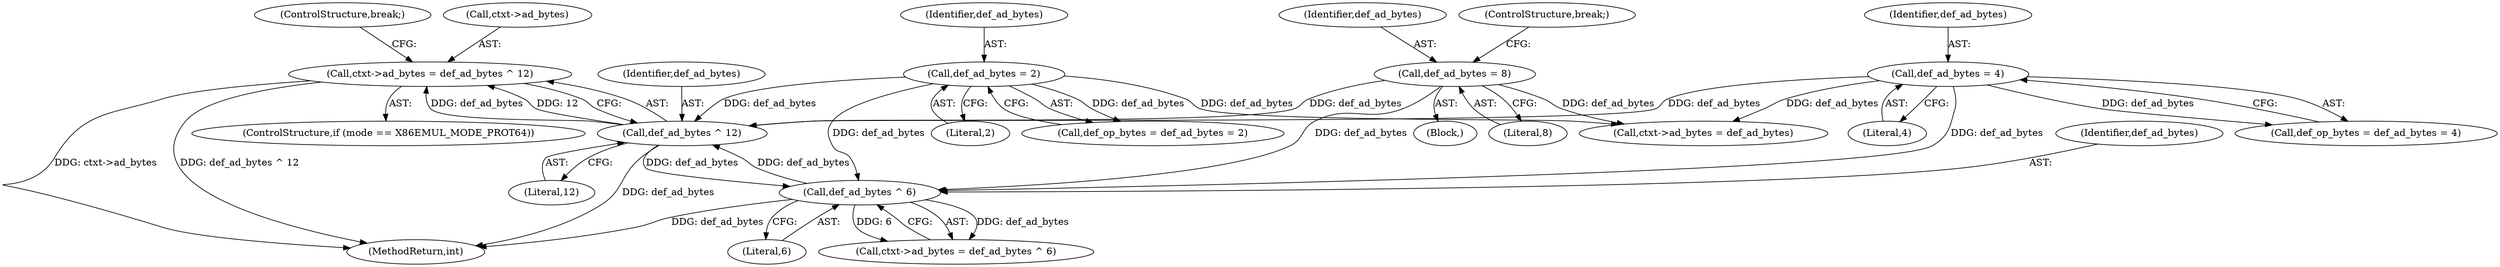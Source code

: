 digraph "0_linux_a430c9166312e1aa3d80bce32374233bdbfeba32@pointer" {
"1000298" [label="(Call,ctxt->ad_bytes = def_ad_bytes ^ 12)"];
"1000302" [label="(Call,def_ad_bytes ^ 12)"];
"1000310" [label="(Call,def_ad_bytes ^ 6)"];
"1000238" [label="(Call,def_ad_bytes = 2)"];
"1000253" [label="(Call,def_ad_bytes = 8)"];
"1000245" [label="(Call,def_ad_bytes = 4)"];
"1000246" [label="(Identifier,def_ad_bytes)"];
"1000294" [label="(ControlStructure,if (mode == X86EMUL_MODE_PROT64))"];
"1000265" [label="(Call,ctxt->ad_bytes = def_ad_bytes)"];
"1000312" [label="(Literal,6)"];
"1000253" [label="(Call,def_ad_bytes = 8)"];
"1000254" [label="(Identifier,def_ad_bytes)"];
"1000239" [label="(Identifier,def_ad_bytes)"];
"1000311" [label="(Identifier,def_ad_bytes)"];
"1000232" [label="(Block,)"];
"1000240" [label="(Literal,2)"];
"1000310" [label="(Call,def_ad_bytes ^ 6)"];
"1001017" [label="(MethodReturn,int)"];
"1000313" [label="(ControlStructure,break;)"];
"1000298" [label="(Call,ctxt->ad_bytes = def_ad_bytes ^ 12)"];
"1000238" [label="(Call,def_ad_bytes = 2)"];
"1000303" [label="(Identifier,def_ad_bytes)"];
"1000304" [label="(Literal,12)"];
"1000306" [label="(Call,ctxt->ad_bytes = def_ad_bytes ^ 6)"];
"1000236" [label="(Call,def_op_bytes = def_ad_bytes = 2)"];
"1000247" [label="(Literal,4)"];
"1000255" [label="(Literal,8)"];
"1000256" [label="(ControlStructure,break;)"];
"1000245" [label="(Call,def_ad_bytes = 4)"];
"1000243" [label="(Call,def_op_bytes = def_ad_bytes = 4)"];
"1000302" [label="(Call,def_ad_bytes ^ 12)"];
"1000299" [label="(Call,ctxt->ad_bytes)"];
"1000298" -> "1000294"  [label="AST: "];
"1000298" -> "1000302"  [label="CFG: "];
"1000299" -> "1000298"  [label="AST: "];
"1000302" -> "1000298"  [label="AST: "];
"1000313" -> "1000298"  [label="CFG: "];
"1000298" -> "1001017"  [label="DDG: ctxt->ad_bytes"];
"1000298" -> "1001017"  [label="DDG: def_ad_bytes ^ 12"];
"1000302" -> "1000298"  [label="DDG: def_ad_bytes"];
"1000302" -> "1000298"  [label="DDG: 12"];
"1000302" -> "1000304"  [label="CFG: "];
"1000303" -> "1000302"  [label="AST: "];
"1000304" -> "1000302"  [label="AST: "];
"1000302" -> "1001017"  [label="DDG: def_ad_bytes"];
"1000310" -> "1000302"  [label="DDG: def_ad_bytes"];
"1000238" -> "1000302"  [label="DDG: def_ad_bytes"];
"1000253" -> "1000302"  [label="DDG: def_ad_bytes"];
"1000245" -> "1000302"  [label="DDG: def_ad_bytes"];
"1000302" -> "1000310"  [label="DDG: def_ad_bytes"];
"1000310" -> "1000306"  [label="AST: "];
"1000310" -> "1000312"  [label="CFG: "];
"1000311" -> "1000310"  [label="AST: "];
"1000312" -> "1000310"  [label="AST: "];
"1000306" -> "1000310"  [label="CFG: "];
"1000310" -> "1001017"  [label="DDG: def_ad_bytes"];
"1000310" -> "1000306"  [label="DDG: def_ad_bytes"];
"1000310" -> "1000306"  [label="DDG: 6"];
"1000238" -> "1000310"  [label="DDG: def_ad_bytes"];
"1000253" -> "1000310"  [label="DDG: def_ad_bytes"];
"1000245" -> "1000310"  [label="DDG: def_ad_bytes"];
"1000238" -> "1000236"  [label="AST: "];
"1000238" -> "1000240"  [label="CFG: "];
"1000239" -> "1000238"  [label="AST: "];
"1000240" -> "1000238"  [label="AST: "];
"1000236" -> "1000238"  [label="CFG: "];
"1000238" -> "1000236"  [label="DDG: def_ad_bytes"];
"1000238" -> "1000265"  [label="DDG: def_ad_bytes"];
"1000253" -> "1000232"  [label="AST: "];
"1000253" -> "1000255"  [label="CFG: "];
"1000254" -> "1000253"  [label="AST: "];
"1000255" -> "1000253"  [label="AST: "];
"1000256" -> "1000253"  [label="CFG: "];
"1000253" -> "1000265"  [label="DDG: def_ad_bytes"];
"1000245" -> "1000243"  [label="AST: "];
"1000245" -> "1000247"  [label="CFG: "];
"1000246" -> "1000245"  [label="AST: "];
"1000247" -> "1000245"  [label="AST: "];
"1000243" -> "1000245"  [label="CFG: "];
"1000245" -> "1000243"  [label="DDG: def_ad_bytes"];
"1000245" -> "1000265"  [label="DDG: def_ad_bytes"];
}
